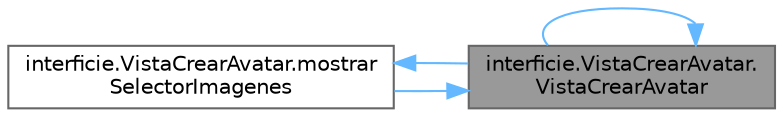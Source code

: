 digraph "interficie.VistaCrearAvatar.VistaCrearAvatar"
{
 // INTERACTIVE_SVG=YES
 // LATEX_PDF_SIZE
  bgcolor="transparent";
  edge [fontname=Helvetica,fontsize=10,labelfontname=Helvetica,labelfontsize=10];
  node [fontname=Helvetica,fontsize=10,shape=box,height=0.2,width=0.4];
  rankdir="RL";
  Node1 [id="Node000001",label="interficie.VistaCrearAvatar.\lVistaCrearAvatar",height=0.2,width=0.4,color="gray40", fillcolor="grey60", style="filled", fontcolor="black",tooltip="Constructor de la finestra VistaCrearAvatar."];
  Node1 -> Node2 [id="edge1_Node000001_Node000002",dir="back",color="steelblue1",style="solid",tooltip=" "];
  Node2 [id="Node000002",label="interficie.VistaCrearAvatar.mostrar\lSelectorImagenes",height=0.2,width=0.4,color="grey40", fillcolor="white", style="filled",URL="$classinterficie_1_1_vista_crear_avatar.html#a8815061362fcbb6852ed1013c55cf773",tooltip="Mostra un diàleg modal per seleccionar la imatge de perfil de l'usuari."];
  Node2 -> Node1 [id="edge2_Node000002_Node000001",dir="back",color="steelblue1",style="solid",tooltip=" "];
  Node1 -> Node1 [id="edge3_Node000001_Node000001",dir="back",color="steelblue1",style="solid",tooltip=" "];
}
